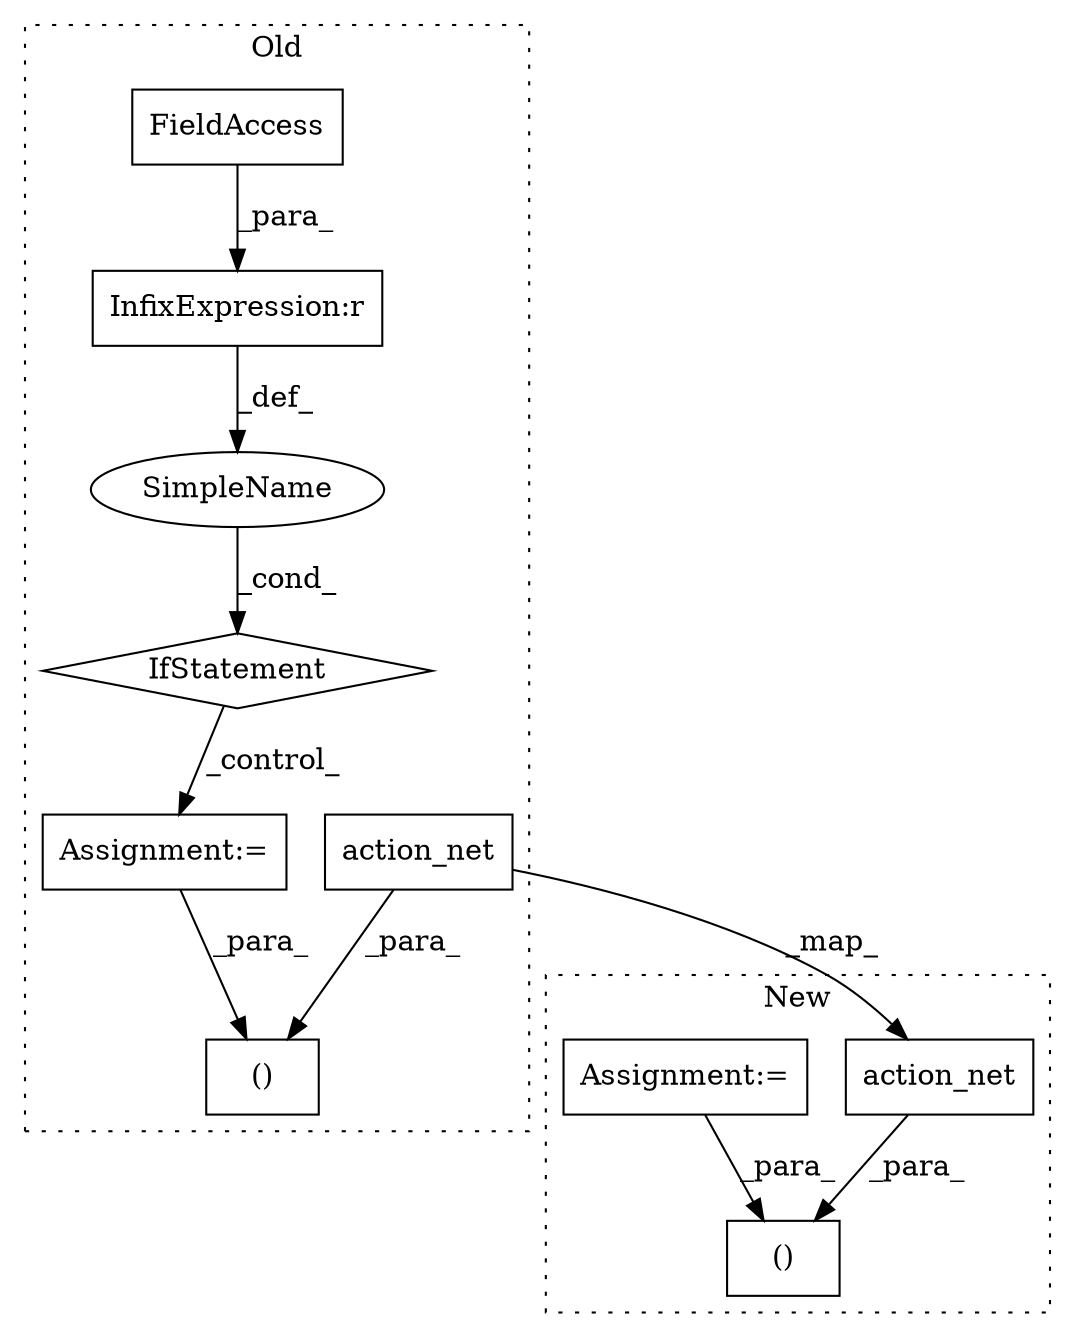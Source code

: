 digraph G {
subgraph cluster0 {
1 [label="action_net" a="32" s="7190,7205" l="11,1" shape="box"];
3 [label="()" a="106" s="7235" l="21" shape="box"];
5 [label="Assignment:=" a="7" s="7062" l="1" shape="box"];
6 [label="InfixExpression:r" a="27" s="7040" l="4" shape="box"];
8 [label="FieldAccess" a="22" s="7020" l="20" shape="box"];
9 [label="SimpleName" a="42" s="" l="" shape="ellipse"];
10 [label="IfStatement" a="25" s="7016,7048" l="4,2" shape="diamond"];
label = "Old";
style="dotted";
}
subgraph cluster1 {
2 [label="action_net" a="32" s="14517,14535" l="11,1" shape="box"];
4 [label="()" a="106" s="14559" l="26" shape="box"];
7 [label="Assignment:=" a="7" s="14424" l="1" shape="box"];
label = "New";
style="dotted";
}
1 -> 3 [label="_para_"];
1 -> 2 [label="_map_"];
2 -> 4 [label="_para_"];
5 -> 3 [label="_para_"];
6 -> 9 [label="_def_"];
7 -> 4 [label="_para_"];
8 -> 6 [label="_para_"];
9 -> 10 [label="_cond_"];
10 -> 5 [label="_control_"];
}